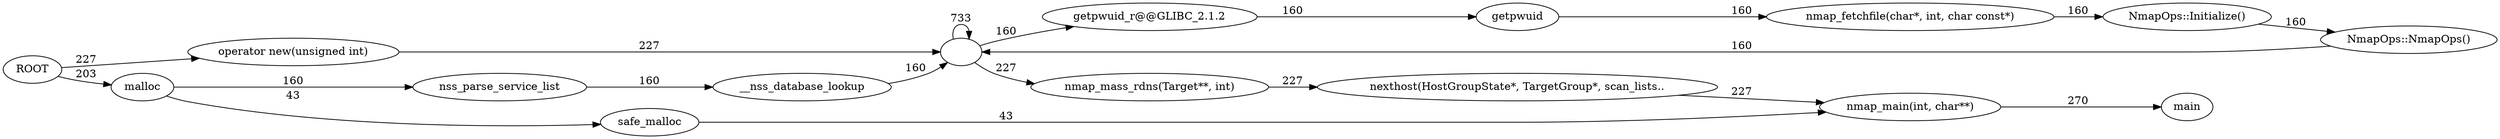 digraph Leak_DefinitelyLost {
rankdir=LR
ROOT
"operator new(unsigned int)"
""
"nmap_mass_rdns(Target**, int)"
"nexthost(HostGroupState*, TargetGroup*, scan_lists.."
"nmap_main(int, char**)"
"main"
"malloc"
"safe_malloc"
"nss_parse_service_list"
"__nss_database_lookup"
"getpwuid_r@@GLIBC_2.1.2"
"getpwuid"
"nmap_fetchfile(char*, int, char const*)"
"NmapOps::Initialize()"
"NmapOps::NmapOps()"
ROOT -> "operator new(unsigned int)" [label=227]
"operator new(unsigned int)" -> "" [label=227]
"" -> "" [label=733]
"" -> "nmap_mass_rdns(Target**, int)" [label=227]
"nmap_mass_rdns(Target**, int)" -> "nexthost(HostGroupState*, TargetGroup*, scan_lists.." [label=227]
"nexthost(HostGroupState*, TargetGroup*, scan_lists.." -> "nmap_main(int, char**)" [label=227]
"nmap_main(int, char**)" -> "main" [label=270]
ROOT -> "malloc" [label=203]
"malloc" -> "safe_malloc" [label=43]
"safe_malloc" -> "nmap_main(int, char**)" [label=43]
"malloc" -> "nss_parse_service_list" [label=160]
"nss_parse_service_list" -> "__nss_database_lookup" [label=160]
"__nss_database_lookup" -> "" [label=160]
"" -> "getpwuid_r@@GLIBC_2.1.2" [label=160]
"getpwuid_r@@GLIBC_2.1.2" -> "getpwuid" [label=160]
"getpwuid" -> "nmap_fetchfile(char*, int, char const*)" [label=160]
"nmap_fetchfile(char*, int, char const*)" -> "NmapOps::Initialize()" [label=160]
"NmapOps::Initialize()" -> "NmapOps::NmapOps()" [label=160]
"NmapOps::NmapOps()" -> "" [label=160]
}
